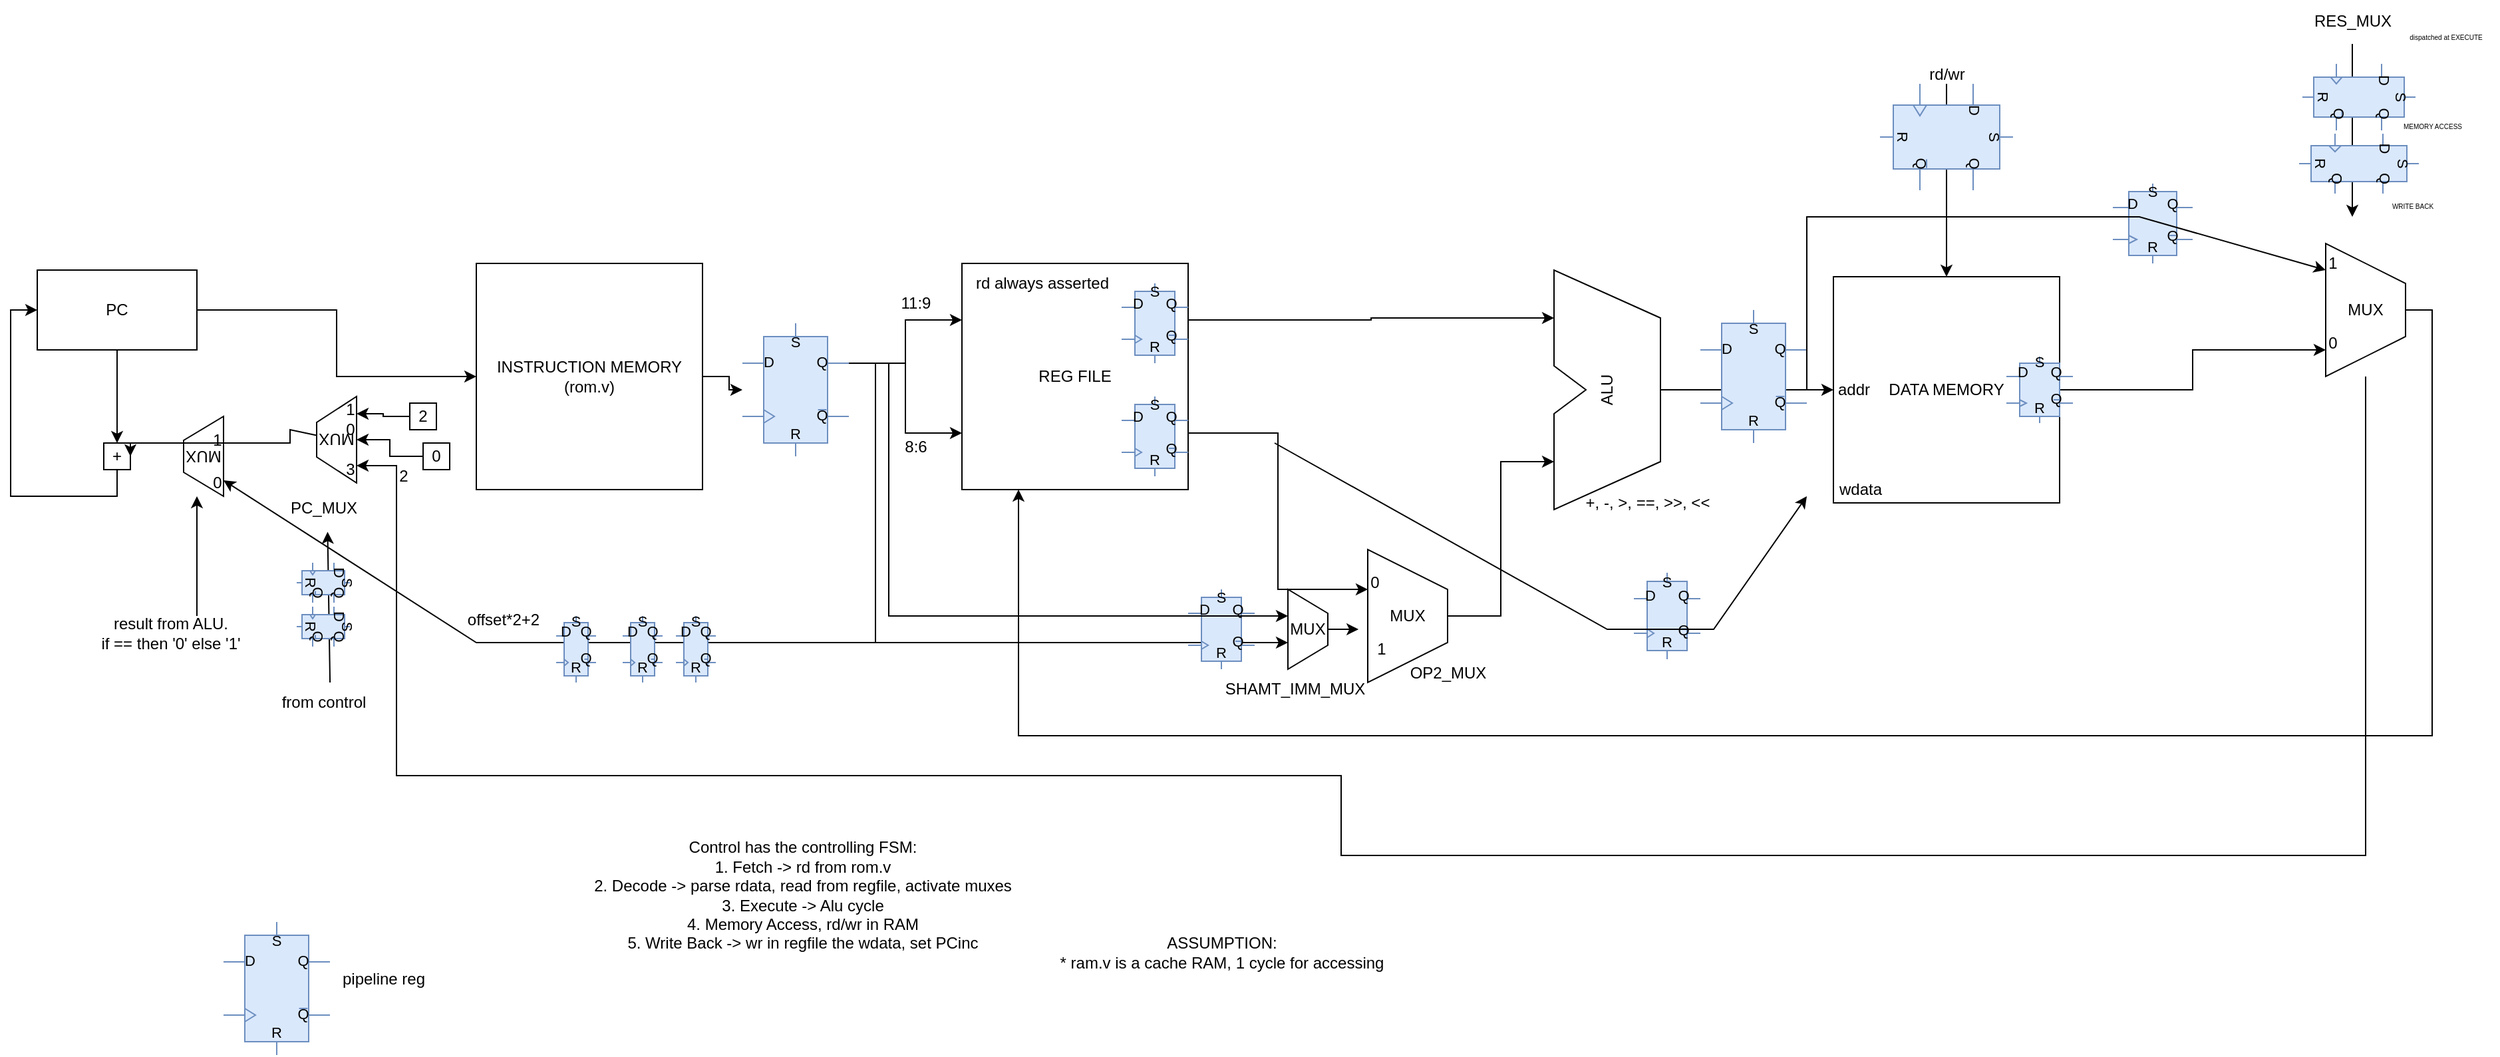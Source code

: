 <mxfile version="24.7.17" pages="3">
  <diagram name="Pagina-1" id="djBhFx8jJ0YVK1sliZRf">
    <mxGraphModel dx="1671" dy="301" grid="1" gridSize="10" guides="1" tooltips="1" connect="1" arrows="1" fold="1" page="1" pageScale="1" pageWidth="1169" pageHeight="827" math="0" shadow="0">
      <root>
        <mxCell id="0" />
        <mxCell id="1" parent="0" />
        <mxCell id="4ZmFrHPsVRY0wmb2Naa1-15" style="edgeStyle=orthogonalEdgeStyle;rounded=0;orthogonalLoop=1;jettySize=auto;html=1;exitX=1;exitY=0.5;exitDx=0;exitDy=0;" edge="1" parent="1" source="mKl1IKBuFgSc5wh1EqZh-2" target="mKl1IKBuFgSc5wh1EqZh-3">
          <mxGeometry relative="1" as="geometry" />
        </mxCell>
        <mxCell id="mKl1IKBuFgSc5wh1EqZh-2" value="INSTRUCTION MEMORY&lt;div&gt;(rom.v)&lt;/div&gt;" style="whiteSpace=wrap;html=1;aspect=fixed;" parent="1" vertex="1">
          <mxGeometry x="220" y="215" width="170" height="170" as="geometry" />
        </mxCell>
        <mxCell id="mKl1IKBuFgSc5wh1EqZh-15" style="edgeStyle=orthogonalEdgeStyle;rounded=0;orthogonalLoop=1;jettySize=auto;html=1;exitX=1;exitY=0.3;exitDx=0;exitDy=0;exitPerimeter=0;entryX=0;entryY=0.25;entryDx=0;entryDy=0;" parent="1" source="mKl1IKBuFgSc5wh1EqZh-3" target="mKl1IKBuFgSc5wh1EqZh-6" edge="1">
          <mxGeometry relative="1" as="geometry" />
        </mxCell>
        <mxCell id="mKl1IKBuFgSc5wh1EqZh-16" style="edgeStyle=orthogonalEdgeStyle;rounded=0;orthogonalLoop=1;jettySize=auto;html=1;exitX=1;exitY=0.3;exitDx=0;exitDy=0;exitPerimeter=0;entryX=0;entryY=0.75;entryDx=0;entryDy=0;" parent="1" source="mKl1IKBuFgSc5wh1EqZh-3" target="mKl1IKBuFgSc5wh1EqZh-6" edge="1">
          <mxGeometry relative="1" as="geometry" />
        </mxCell>
        <mxCell id="mKl1IKBuFgSc5wh1EqZh-3" value="" style="verticalLabelPosition=bottom;shadow=0;dashed=0;align=center;html=1;verticalAlign=top;shape=mxgraph.electrical.logic_gates.d_type_rs_flip-flop;fillStyle=auto;fillColor=#dae8fc;strokeColor=#6c8ebf;" parent="1" vertex="1">
          <mxGeometry x="420" y="260" width="80" height="100" as="geometry" />
        </mxCell>
        <mxCell id="mKl1IKBuFgSc5wh1EqZh-4" value="" style="verticalLabelPosition=bottom;shadow=0;dashed=0;align=center;html=1;verticalAlign=top;shape=mxgraph.electrical.logic_gates.d_type_rs_flip-flop;fillStyle=auto;fillColor=#dae8fc;strokeColor=#6c8ebf;" parent="1" vertex="1">
          <mxGeometry x="30" y="710" width="80" height="100" as="geometry" />
        </mxCell>
        <mxCell id="mKl1IKBuFgSc5wh1EqZh-5" value="pipeline reg" style="text;html=1;align=center;verticalAlign=middle;resizable=0;points=[];autosize=1;strokeColor=none;fillColor=none;" parent="1" vertex="1">
          <mxGeometry x="105" y="738" width="90" height="30" as="geometry" />
        </mxCell>
        <mxCell id="mKl1IKBuFgSc5wh1EqZh-6" value="REG FILE" style="whiteSpace=wrap;html=1;aspect=fixed;" parent="1" vertex="1">
          <mxGeometry x="585" y="215" width="170" height="170" as="geometry" />
        </mxCell>
        <mxCell id="mKl1IKBuFgSc5wh1EqZh-22" style="edgeStyle=orthogonalEdgeStyle;rounded=0;orthogonalLoop=1;jettySize=auto;html=1;exitX=0.5;exitY=1;exitDx=0;exitDy=0;exitPerimeter=0;entryX=0;entryY=0.5;entryDx=0;entryDy=0;" parent="1" source="mKl1IKBuFgSc5wh1EqZh-7" target="mKl1IKBuFgSc5wh1EqZh-21" edge="1">
          <mxGeometry relative="1" as="geometry" />
        </mxCell>
        <mxCell id="mKl1IKBuFgSc5wh1EqZh-7" value="ALU" style="shape=stencil(rZTvDoIgFMWfhq8OIZt9bFbvQUrJInBg/96+q5RTzFbU5tzuOd6fXDmCaGZLVnFEcInoChESYwx3qC9ezWzF89qJZ2YE20ruHFsbfeAXUdQPhlAlN6JuXLpGeAnPNBfNcq0UQIRWduD0fIAxoaAXXx0MR8S95vaoXYXI5gtE+jsiGSDiEAT2lhHNQiix9z2ieQhl4UGS1xCagTK1bTTbsvywN/qkinHXpLfThr8wOltI6SL1ZqiKNWEbGU/7qM+8N+3nu/8ESKF6AI/Q/RPfMNI/MLqm8FHmPxOSIYEGIGYBi8iltu8SAfpEKOCMm4pT2zbKY6u6c7EV7g==);whiteSpace=wrap;html=1;rotation=-90;" parent="1" vertex="1">
          <mxGeometry x="980" y="270" width="180" height="80" as="geometry" />
        </mxCell>
        <mxCell id="mKl1IKBuFgSc5wh1EqZh-8" value="MUX" style="shape=stencil(rZXhbsIgEMefhq+Gcpu6j6Zz74EVVyKDBjqdb++1tHWz0swCaZrc/Xs/esflIJC7kleCMFoSeCeMZZTiG+3znc1dJYraO0/cSr5TwiuutuYoznJfdwypS2Fl3aiwJXSD3zQP5IXRGiHSaPdH+aUjjEuNsfTHw7rtL521yLxN2MdsBItHQDziJR7xGo9YxiNW8Yh1POLteUSWoJwLwJWgRfvNb5BZf7PElaDbH2U1o8DjrNapsgp0DOToCY0ZyHe8OH5a863346igdjBWPBAGWSrlR+BEXhVvhuNI6OUvcxLB1p6qWA9QUgcBwwh/BjEEdZBVAgb8i1Eo46ZKif5ANfEyC51DGzY6yNbrL8DWcQU=);whiteSpace=wrap;html=1;" parent="1" vertex="1">
          <mxGeometry x="890" y="430" width="60" height="100" as="geometry" />
        </mxCell>
        <mxCell id="mKl1IKBuFgSc5wh1EqZh-9" style="edgeStyle=orthogonalEdgeStyle;rounded=0;orthogonalLoop=1;jettySize=auto;html=1;entryX=0.2;entryY=0;entryDx=0;entryDy=0;entryPerimeter=0;" parent="1" source="mKl1IKBuFgSc5wh1EqZh-8" target="mKl1IKBuFgSc5wh1EqZh-7" edge="1">
          <mxGeometry relative="1" as="geometry" />
        </mxCell>
        <mxCell id="mKl1IKBuFgSc5wh1EqZh-11" style="edgeStyle=orthogonalEdgeStyle;rounded=0;orthogonalLoop=1;jettySize=auto;html=1;exitX=1;exitY=0.25;exitDx=0;exitDy=0;entryX=0.8;entryY=0;entryDx=0;entryDy=0;entryPerimeter=0;" parent="1" source="mKl1IKBuFgSc5wh1EqZh-6" target="mKl1IKBuFgSc5wh1EqZh-7" edge="1">
          <mxGeometry relative="1" as="geometry" />
        </mxCell>
        <mxCell id="mKl1IKBuFgSc5wh1EqZh-12" style="edgeStyle=orthogonalEdgeStyle;rounded=0;orthogonalLoop=1;jettySize=auto;html=1;exitX=1;exitY=0.75;exitDx=0;exitDy=0;entryX=0;entryY=0.3;entryDx=0;entryDy=0;entryPerimeter=0;" parent="1" source="mKl1IKBuFgSc5wh1EqZh-6" target="mKl1IKBuFgSc5wh1EqZh-8" edge="1">
          <mxGeometry relative="1" as="geometry" />
        </mxCell>
        <mxCell id="mKl1IKBuFgSc5wh1EqZh-14" style="edgeStyle=orthogonalEdgeStyle;rounded=0;orthogonalLoop=1;jettySize=auto;html=1;exitX=1;exitY=0.3;exitDx=0;exitDy=0;exitPerimeter=0;" parent="1" source="mKl1IKBuFgSc5wh1EqZh-3" edge="1">
          <mxGeometry relative="1" as="geometry">
            <Array as="points">
              <mxPoint x="520" y="500" />
            </Array>
            <mxPoint x="830" y="500" as="targetPoint" />
          </mxGeometry>
        </mxCell>
        <mxCell id="mKl1IKBuFgSc5wh1EqZh-21" value="DATA MEMORY" style="whiteSpace=wrap;html=1;aspect=fixed;" parent="1" vertex="1">
          <mxGeometry x="1240" y="225" width="170" height="170" as="geometry" />
        </mxCell>
        <mxCell id="mKl1IKBuFgSc5wh1EqZh-24" value="" style="verticalLabelPosition=bottom;shadow=0;dashed=0;align=center;html=1;verticalAlign=top;shape=mxgraph.electrical.logic_gates.d_type_rs_flip-flop;fillStyle=auto;fillColor=#dae8fc;strokeColor=#6c8ebf;" parent="1" vertex="1">
          <mxGeometry x="1140" y="250" width="80" height="100" as="geometry" />
        </mxCell>
        <mxCell id="mKl1IKBuFgSc5wh1EqZh-25" value="" style="verticalLabelPosition=bottom;shadow=0;dashed=0;align=center;html=1;verticalAlign=top;shape=mxgraph.electrical.logic_gates.d_type_rs_flip-flop;fillStyle=auto;fillColor=#dae8fc;strokeColor=#6c8ebf;" parent="1" vertex="1">
          <mxGeometry x="1450" y="155" width="60" height="60" as="geometry" />
        </mxCell>
        <mxCell id="mKl1IKBuFgSc5wh1EqZh-29" style="edgeStyle=orthogonalEdgeStyle;rounded=0;orthogonalLoop=1;jettySize=auto;html=1;exitX=1;exitY=0.5;exitDx=0;exitDy=0;exitPerimeter=0;entryX=0.25;entryY=1;entryDx=0;entryDy=0;" parent="1" source="mKl1IKBuFgSc5wh1EqZh-26" target="mKl1IKBuFgSc5wh1EqZh-6" edge="1">
          <mxGeometry relative="1" as="geometry">
            <Array as="points">
              <mxPoint x="1690" y="250" />
              <mxPoint x="1690" y="570" />
              <mxPoint x="628" y="570" />
            </Array>
          </mxGeometry>
        </mxCell>
        <mxCell id="mKl1IKBuFgSc5wh1EqZh-26" value="MUX" style="shape=stencil(rZXhbsIgEMefhq+Gcpu6j6Zz74EVVyKDBjqdb++1tHWz0swCaZrc/Xs/esflIJC7kleCMFoSeCeMZZTiG+3znc1dJYraO0/cSr5TwiuutuYoznJfdwypS2Fl3aiwJXSD3zQP5IXRGiHSaPdH+aUjjEuNsfTHw7rtL521yLxN2MdsBItHQDziJR7xGo9YxiNW8Yh1POLteUSWoJwLwJWgRfvNb5BZf7PElaDbH2U1o8DjrNapsgp0DOToCY0ZyHe8OH5a863346igdjBWPBAGWSrlR+BEXhVvhuNI6OUvcxLB1p6qWA9QUgcBwwh/BjEEdZBVAgb8i1Eo46ZKif5ANfEyC51DGzY6yNbrL8DWcQU=);whiteSpace=wrap;html=1;" parent="1" vertex="1">
          <mxGeometry x="1610" y="200" width="60" height="100" as="geometry" />
        </mxCell>
        <mxCell id="mKl1IKBuFgSc5wh1EqZh-27" style="edgeStyle=orthogonalEdgeStyle;rounded=0;orthogonalLoop=1;jettySize=auto;html=1;exitX=1;exitY=0.5;exitDx=0;exitDy=0;entryX=0;entryY=0.8;entryDx=0;entryDy=0;entryPerimeter=0;" parent="1" source="mKl1IKBuFgSc5wh1EqZh-21" target="mKl1IKBuFgSc5wh1EqZh-26" edge="1">
          <mxGeometry relative="1" as="geometry" />
        </mxCell>
        <mxCell id="mKl1IKBuFgSc5wh1EqZh-28" value="" style="endArrow=classic;html=1;rounded=0;entryX=0;entryY=0.2;entryDx=0;entryDy=0;entryPerimeter=0;" parent="1" target="mKl1IKBuFgSc5wh1EqZh-26" edge="1">
          <mxGeometry width="50" height="50" relative="1" as="geometry">
            <mxPoint x="1220" y="310" as="sourcePoint" />
            <mxPoint x="1380" y="200" as="targetPoint" />
            <Array as="points">
              <mxPoint x="1220" y="180" />
              <mxPoint x="1470" y="180" />
            </Array>
          </mxGeometry>
        </mxCell>
        <mxCell id="Pju4oIdgMfnVY8y6IHaK-3" value="" style="edgeStyle=orthogonalEdgeStyle;rounded=0;orthogonalLoop=1;jettySize=auto;html=1;" edge="1" parent="1" source="Pju4oIdgMfnVY8y6IHaK-1" target="mKl1IKBuFgSc5wh1EqZh-2">
          <mxGeometry relative="1" as="geometry" />
        </mxCell>
        <mxCell id="4ZmFrHPsVRY0wmb2Naa1-5" value="" style="edgeStyle=orthogonalEdgeStyle;rounded=0;orthogonalLoop=1;jettySize=auto;html=1;" edge="1" parent="1" source="Pju4oIdgMfnVY8y6IHaK-1" target="4ZmFrHPsVRY0wmb2Naa1-4">
          <mxGeometry relative="1" as="geometry" />
        </mxCell>
        <mxCell id="Pju4oIdgMfnVY8y6IHaK-1" value="PC" style="whiteSpace=wrap;html=1;" vertex="1" parent="1">
          <mxGeometry x="-110" y="220" width="120" height="60" as="geometry" />
        </mxCell>
        <mxCell id="Pju4oIdgMfnVY8y6IHaK-4" value="Control has the controlling FSM:&lt;div&gt;1. Fetch -&amp;gt; rd from rom.v&lt;/div&gt;&lt;div&gt;2. Decode -&amp;gt; parse rdata, read from regfile, activate muxes&lt;/div&gt;&lt;div&gt;3. Execute -&amp;gt; Alu cycle&lt;/div&gt;&lt;div&gt;4. Memory Access, rd/wr in RAM&lt;/div&gt;&lt;div&gt;5. Write Back -&amp;gt; wr in regfile the wdata, set PCinc&lt;/div&gt;" style="text;html=1;align=center;verticalAlign=middle;resizable=0;points=[];autosize=1;strokeColor=none;fillColor=none;" vertex="1" parent="1">
          <mxGeometry x="295" y="640" width="340" height="100" as="geometry" />
        </mxCell>
        <mxCell id="4ZmFrHPsVRY0wmb2Naa1-1" value="ASSUMPTION:&lt;div&gt;* ram.v is a cache RAM, 1 cycle for accessing&lt;/div&gt;" style="text;html=1;align=center;verticalAlign=middle;resizable=0;points=[];autosize=1;strokeColor=none;fillColor=none;" vertex="1" parent="1">
          <mxGeometry x="645" y="713" width="270" height="40" as="geometry" />
        </mxCell>
        <mxCell id="4ZmFrHPsVRY0wmb2Naa1-2" value="OP2_MUX" style="text;html=1;align=center;verticalAlign=middle;resizable=0;points=[];autosize=1;strokeColor=none;fillColor=none;" vertex="1" parent="1">
          <mxGeometry x="910" y="508" width="80" height="30" as="geometry" />
        </mxCell>
        <mxCell id="4ZmFrHPsVRY0wmb2Naa1-3" value="+, -, &amp;gt;, ==, &amp;gt;&amp;gt;, &amp;lt;&amp;lt;" style="text;html=1;align=center;verticalAlign=middle;resizable=0;points=[];autosize=1;strokeColor=none;fillColor=none;" vertex="1" parent="1">
          <mxGeometry x="1040" y="380" width="120" height="30" as="geometry" />
        </mxCell>
        <mxCell id="wIQdWQfcXO-qGlSMQ4PL-9" style="edgeStyle=orthogonalEdgeStyle;rounded=0;orthogonalLoop=1;jettySize=auto;html=1;exitX=0.5;exitY=1;exitDx=0;exitDy=0;entryX=0;entryY=0.5;entryDx=0;entryDy=0;" edge="1" parent="1" source="4ZmFrHPsVRY0wmb2Naa1-4" target="Pju4oIdgMfnVY8y6IHaK-1">
          <mxGeometry relative="1" as="geometry" />
        </mxCell>
        <mxCell id="4ZmFrHPsVRY0wmb2Naa1-4" value="+" style="whiteSpace=wrap;html=1;" vertex="1" parent="1">
          <mxGeometry x="-60" y="350" width="20" height="20" as="geometry" />
        </mxCell>
        <mxCell id="4ZmFrHPsVRY0wmb2Naa1-6" value="2" style="whiteSpace=wrap;html=1;" vertex="1" parent="1">
          <mxGeometry x="170" y="320" width="20" height="20" as="geometry" />
        </mxCell>
        <mxCell id="4ZmFrHPsVRY0wmb2Naa1-14" style="edgeStyle=orthogonalEdgeStyle;rounded=0;orthogonalLoop=1;jettySize=auto;html=1;entryX=1;entryY=0.5;entryDx=0;entryDy=0;" edge="1" parent="1" source="4ZmFrHPsVRY0wmb2Naa1-8" target="4ZmFrHPsVRY0wmb2Naa1-4">
          <mxGeometry relative="1" as="geometry">
            <Array as="points">
              <mxPoint x="80" y="340" />
              <mxPoint x="80" y="350" />
              <mxPoint x="-40" y="350" />
            </Array>
          </mxGeometry>
        </mxCell>
        <mxCell id="4ZmFrHPsVRY0wmb2Naa1-8" value="MUX" style="shape=stencil(rZXhbsIgEMefhq+Gcpu6j6Zz74EVVyKDBjqdb++1tHWz0swCaZrc/Xs/esflIJC7kleCMFoSeCeMZZTiG+3znc1dJYraO0/cSr5TwiuutuYoznJfdwypS2Fl3aiwJXSD3zQP5IXRGiHSaPdH+aUjjEuNsfTHw7rtL521yLxN2MdsBItHQDziJR7xGo9YxiNW8Yh1POLteUSWoJwLwJWgRfvNb5BZf7PElaDbH2U1o8DjrNapsgp0DOToCY0ZyHe8OH5a863346igdjBWPBAGWSrlR+BEXhVvhuNI6OUvcxLB1p6qWA9QUgcBwwh/BjEEdZBVAgb8i1Eo46ZKif5ANfEyC51DGzY6yNbrL8DWcQU=);whiteSpace=wrap;html=1;rotation=-180;" vertex="1" parent="1">
          <mxGeometry x="100" y="315" width="30" height="65" as="geometry" />
        </mxCell>
        <mxCell id="4ZmFrHPsVRY0wmb2Naa1-10" style="edgeStyle=orthogonalEdgeStyle;rounded=0;orthogonalLoop=1;jettySize=auto;html=1;entryX=0;entryY=0.8;entryDx=0;entryDy=0;entryPerimeter=0;" edge="1" parent="1" source="4ZmFrHPsVRY0wmb2Naa1-6" target="4ZmFrHPsVRY0wmb2Naa1-8">
          <mxGeometry relative="1" as="geometry" />
        </mxCell>
        <mxCell id="4ZmFrHPsVRY0wmb2Naa1-11" value="PC_MUX" style="text;html=1;align=center;verticalAlign=middle;resizable=0;points=[];autosize=1;strokeColor=none;fillColor=none;" vertex="1" parent="1">
          <mxGeometry x="70" y="384" width="70" height="30" as="geometry" />
        </mxCell>
        <mxCell id="4ZmFrHPsVRY0wmb2Naa1-12" style="edgeStyle=orthogonalEdgeStyle;rounded=0;orthogonalLoop=1;jettySize=auto;html=1;entryX=0;entryY=0.2;entryDx=0;entryDy=0;entryPerimeter=0;" edge="1" parent="1" source="mKl1IKBuFgSc5wh1EqZh-26" target="4ZmFrHPsVRY0wmb2Naa1-8">
          <mxGeometry relative="1" as="geometry">
            <Array as="points">
              <mxPoint x="1640" y="660" />
              <mxPoint x="870" y="660" />
              <mxPoint x="870" y="600" />
              <mxPoint x="160" y="600" />
              <mxPoint x="160" y="367" />
            </Array>
          </mxGeometry>
        </mxCell>
        <mxCell id="4ZmFrHPsVRY0wmb2Naa1-16" value="RES_MUX" style="text;html=1;align=center;verticalAlign=middle;resizable=0;points=[];autosize=1;strokeColor=none;fillColor=none;" vertex="1" parent="1">
          <mxGeometry x="1590" y="17.5" width="80" height="30" as="geometry" />
        </mxCell>
        <mxCell id="4ZmFrHPsVRY0wmb2Naa1-17" value="0" style="whiteSpace=wrap;html=1;" vertex="1" parent="1">
          <mxGeometry x="180" y="350" width="20" height="20" as="geometry" />
        </mxCell>
        <mxCell id="4ZmFrHPsVRY0wmb2Naa1-18" style="edgeStyle=orthogonalEdgeStyle;rounded=0;orthogonalLoop=1;jettySize=auto;html=1;entryX=0;entryY=0.5;entryDx=0;entryDy=0;entryPerimeter=0;" edge="1" parent="1" source="4ZmFrHPsVRY0wmb2Naa1-17" target="4ZmFrHPsVRY0wmb2Naa1-8">
          <mxGeometry relative="1" as="geometry" />
        </mxCell>
        <mxCell id="ZQkA5c-FWtBKnHr2r9p1-2" value="11:9" style="text;html=1;align=center;verticalAlign=middle;resizable=0;points=[];autosize=1;strokeColor=none;fillColor=none;" vertex="1" parent="1">
          <mxGeometry x="525" y="230" width="50" height="30" as="geometry" />
        </mxCell>
        <mxCell id="ZQkA5c-FWtBKnHr2r9p1-3" value="8:6" style="text;html=1;align=center;verticalAlign=middle;resizable=0;points=[];autosize=1;strokeColor=none;fillColor=none;" vertex="1" parent="1">
          <mxGeometry x="530" y="338" width="40" height="30" as="geometry" />
        </mxCell>
        <mxCell id="ZQkA5c-FWtBKnHr2r9p1-4" value="rd always asserted" style="text;html=1;align=center;verticalAlign=middle;resizable=0;points=[];autosize=1;strokeColor=none;fillColor=none;" vertex="1" parent="1">
          <mxGeometry x="585" y="215" width="120" height="30" as="geometry" />
        </mxCell>
        <mxCell id="ZQkA5c-FWtBKnHr2r9p1-5" value="" style="verticalLabelPosition=bottom;shadow=0;dashed=0;align=center;html=1;verticalAlign=top;shape=mxgraph.electrical.logic_gates.d_type_rs_flip-flop;fillStyle=auto;fillColor=#dae8fc;strokeColor=#6c8ebf;" vertex="1" parent="1">
          <mxGeometry x="755" y="460" width="50" height="60" as="geometry" />
        </mxCell>
        <mxCell id="ZQkA5c-FWtBKnHr2r9p1-9" value="" style="verticalLabelPosition=bottom;shadow=0;dashed=0;align=center;html=1;verticalAlign=top;shape=mxgraph.electrical.logic_gates.d_type_rs_flip-flop;fillStyle=auto;fillColor=#dae8fc;strokeColor=#6c8ebf;" vertex="1" parent="1">
          <mxGeometry x="705" y="315" width="50" height="60" as="geometry" />
        </mxCell>
        <mxCell id="ZQkA5c-FWtBKnHr2r9p1-10" value="" style="verticalLabelPosition=bottom;shadow=0;dashed=0;align=center;html=1;verticalAlign=top;shape=mxgraph.electrical.logic_gates.d_type_rs_flip-flop;fillStyle=auto;fillColor=#dae8fc;strokeColor=#6c8ebf;" vertex="1" parent="1">
          <mxGeometry x="705" y="230" width="50" height="60" as="geometry" />
        </mxCell>
        <mxCell id="ZQkA5c-FWtBKnHr2r9p1-11" value="MUX" style="shape=stencil(rZXhbsIgEMefhq+Gcpu6j6Zz74EVVyKDBjqdb++1tHWz0swCaZrc/Xs/esflIJC7kleCMFoSeCeMZZTiG+3znc1dJYraO0/cSr5TwiuutuYoznJfdwypS2Fl3aiwJXSD3zQP5IXRGiHSaPdH+aUjjEuNsfTHw7rtL521yLxN2MdsBItHQDziJR7xGo9YxiNW8Yh1POLteUSWoJwLwJWgRfvNb5BZf7PElaDbH2U1o8DjrNapsgp0DOToCY0ZyHe8OH5a863346igdjBWPBAGWSrlR+BEXhVvhuNI6OUvcxLB1p6qWA9QUgcBwwh/BjEEdZBVAgb8i1Eo46ZKif5ANfEyC51DGzY6yNbrL8DWcQU=);whiteSpace=wrap;html=1;" vertex="1" parent="1">
          <mxGeometry x="830" y="460" width="30" height="60" as="geometry" />
        </mxCell>
        <mxCell id="ZQkA5c-FWtBKnHr2r9p1-12" value="SHAMT_IMM_MUX" style="text;html=1;align=center;verticalAlign=middle;resizable=0;points=[];autosize=1;strokeColor=none;fillColor=none;" vertex="1" parent="1">
          <mxGeometry x="770" y="520" width="130" height="30" as="geometry" />
        </mxCell>
        <mxCell id="ZQkA5c-FWtBKnHr2r9p1-13" value="" style="endArrow=classic;html=1;rounded=0;" edge="1" parent="1">
          <mxGeometry width="50" height="50" relative="1" as="geometry">
            <mxPoint x="530" y="290" as="sourcePoint" />
            <mxPoint x="830" y="480" as="targetPoint" />
            <Array as="points">
              <mxPoint x="530" y="480" />
            </Array>
          </mxGeometry>
        </mxCell>
        <mxCell id="ZQkA5c-FWtBKnHr2r9p1-14" value="" style="endArrow=classic;html=1;rounded=0;entryX=0.5;entryY=0;entryDx=0;entryDy=0;" edge="1" parent="1" target="mKl1IKBuFgSc5wh1EqZh-21">
          <mxGeometry width="50" height="50" relative="1" as="geometry">
            <mxPoint x="1325" y="80" as="sourcePoint" />
            <mxPoint x="1360" y="60" as="targetPoint" />
          </mxGeometry>
        </mxCell>
        <mxCell id="ZQkA5c-FWtBKnHr2r9p1-15" value="" style="verticalLabelPosition=bottom;shadow=0;dashed=0;align=center;html=1;verticalAlign=top;shape=mxgraph.electrical.logic_gates.d_type_rs_flip-flop;fillStyle=auto;fillColor=#dae8fc;strokeColor=#6c8ebf;rotation=90;" vertex="1" parent="1">
          <mxGeometry x="1285" y="70" width="80" height="100" as="geometry" />
        </mxCell>
        <mxCell id="ZQkA5c-FWtBKnHr2r9p1-16" value="rd/wr" style="text;html=1;align=center;verticalAlign=middle;resizable=0;points=[];autosize=1;strokeColor=none;fillColor=none;" vertex="1" parent="1">
          <mxGeometry x="1300" y="58" width="50" height="30" as="geometry" />
        </mxCell>
        <mxCell id="ZQkA5c-FWtBKnHr2r9p1-17" value="" style="verticalLabelPosition=bottom;shadow=0;dashed=0;align=center;html=1;verticalAlign=top;shape=mxgraph.electrical.logic_gates.d_type_rs_flip-flop;fillStyle=auto;fillColor=#dae8fc;strokeColor=#6c8ebf;" vertex="1" parent="1">
          <mxGeometry x="1370" y="285" width="50" height="50" as="geometry" />
        </mxCell>
        <mxCell id="ZQkA5c-FWtBKnHr2r9p1-18" value="" style="endArrow=classic;html=1;rounded=0;" edge="1" parent="1">
          <mxGeometry width="50" height="50" relative="1" as="geometry">
            <mxPoint x="1630" y="50" as="sourcePoint" />
            <mxPoint x="1630" y="180" as="targetPoint" />
          </mxGeometry>
        </mxCell>
        <mxCell id="ZQkA5c-FWtBKnHr2r9p1-19" value="" style="verticalLabelPosition=bottom;shadow=0;dashed=0;align=center;html=1;verticalAlign=top;shape=mxgraph.electrical.logic_gates.d_type_rs_flip-flop;fillStyle=auto;fillColor=#dae8fc;strokeColor=#6c8ebf;rotation=90;" vertex="1" parent="1">
          <mxGeometry x="1610" y="47.5" width="50" height="85" as="geometry" />
        </mxCell>
        <mxCell id="ZQkA5c-FWtBKnHr2r9p1-20" value="" style="verticalLabelPosition=bottom;shadow=0;dashed=0;align=center;html=1;verticalAlign=top;shape=mxgraph.electrical.logic_gates.d_type_rs_flip-flop;fillStyle=auto;fillColor=#dae8fc;strokeColor=#6c8ebf;rotation=90;" vertex="1" parent="1">
          <mxGeometry x="1612.5" y="95" width="45" height="90" as="geometry" />
        </mxCell>
        <mxCell id="ZQkA5c-FWtBKnHr2r9p1-22" value="&lt;font style=&quot;font-size: 5px;&quot;&gt;dispatched at EXECUTE&lt;/font&gt;" style="text;html=1;align=center;verticalAlign=middle;resizable=0;points=[];autosize=1;strokeColor=none;fillColor=none;" vertex="1" parent="1">
          <mxGeometry x="1660" y="28" width="80" height="30" as="geometry" />
        </mxCell>
        <mxCell id="ZQkA5c-FWtBKnHr2r9p1-23" value="&lt;span style=&quot;font-size: 5px;&quot;&gt;MEMORY ACCESS&lt;/span&gt;" style="text;html=1;align=center;verticalAlign=middle;resizable=0;points=[];autosize=1;strokeColor=none;fillColor=none;" vertex="1" parent="1">
          <mxGeometry x="1655" y="95" width="70" height="30" as="geometry" />
        </mxCell>
        <mxCell id="ZQkA5c-FWtBKnHr2r9p1-24" value="&lt;font style=&quot;font-size: 5px;&quot;&gt;WRITE BACK&lt;/font&gt;" style="text;html=1;align=center;verticalAlign=middle;resizable=0;points=[];autosize=1;strokeColor=none;fillColor=none;" vertex="1" parent="1">
          <mxGeometry x="1650" y="155" width="50" height="30" as="geometry" />
        </mxCell>
        <mxCell id="ZQkA5c-FWtBKnHr2r9p1-25" value="1" style="text;html=1;align=center;verticalAlign=middle;resizable=0;points=[];autosize=1;strokeColor=none;fillColor=none;" vertex="1" parent="1">
          <mxGeometry x="1600" y="200" width="30" height="30" as="geometry" />
        </mxCell>
        <mxCell id="ZQkA5c-FWtBKnHr2r9p1-26" value="0" style="text;html=1;align=center;verticalAlign=middle;resizable=0;points=[];autosize=1;strokeColor=none;fillColor=none;" vertex="1" parent="1">
          <mxGeometry x="1600" y="260" width="30" height="30" as="geometry" />
        </mxCell>
        <mxCell id="ZQkA5c-FWtBKnHr2r9p1-28" value="" style="verticalLabelPosition=bottom;shadow=0;dashed=0;align=center;html=1;verticalAlign=top;shape=mxgraph.electrical.logic_gates.d_type_rs_flip-flop;fillStyle=auto;fillColor=#dae8fc;strokeColor=#6c8ebf;" vertex="1" parent="1">
          <mxGeometry x="1090" y="447.5" width="50" height="65" as="geometry" />
        </mxCell>
        <mxCell id="ZQkA5c-FWtBKnHr2r9p1-29" value="wdata" style="text;html=1;align=center;verticalAlign=middle;resizable=0;points=[];autosize=1;strokeColor=none;fillColor=none;" vertex="1" parent="1">
          <mxGeometry x="1230" y="370" width="60" height="30" as="geometry" />
        </mxCell>
        <mxCell id="ZQkA5c-FWtBKnHr2r9p1-30" value="addr" style="text;html=1;align=center;verticalAlign=middle;resizable=0;points=[];autosize=1;strokeColor=none;fillColor=none;" vertex="1" parent="1">
          <mxGeometry x="1230" y="295" width="50" height="30" as="geometry" />
        </mxCell>
        <mxCell id="ZQkA5c-FWtBKnHr2r9p1-31" value="" style="endArrow=classic;html=1;rounded=0;" edge="1" parent="1">
          <mxGeometry width="50" height="50" relative="1" as="geometry">
            <mxPoint x="820" y="350" as="sourcePoint" />
            <mxPoint x="1220" y="390" as="targetPoint" />
            <Array as="points">
              <mxPoint x="1070" y="490" />
              <mxPoint x="1150" y="490" />
            </Array>
          </mxGeometry>
        </mxCell>
        <mxCell id="wIQdWQfcXO-qGlSMQ4PL-1" value="0" style="text;html=1;align=center;verticalAlign=middle;resizable=0;points=[];autosize=1;strokeColor=none;fillColor=none;" vertex="1" parent="1">
          <mxGeometry x="880" y="440" width="30" height="30" as="geometry" />
        </mxCell>
        <mxCell id="wIQdWQfcXO-qGlSMQ4PL-2" value="1" style="text;html=1;align=center;verticalAlign=middle;resizable=0;points=[];autosize=1;strokeColor=none;fillColor=none;" vertex="1" parent="1">
          <mxGeometry x="885" y="490" width="30" height="30" as="geometry" />
        </mxCell>
        <mxCell id="wIQdWQfcXO-qGlSMQ4PL-3" value="" style="endArrow=classic;html=1;rounded=0;exitX=1;exitY=0.5;exitDx=0;exitDy=0;exitPerimeter=0;entryX=-0.064;entryY=0;entryDx=0;entryDy=0;entryPerimeter=0;" edge="1" parent="1" source="ZQkA5c-FWtBKnHr2r9p1-11" target="wIQdWQfcXO-qGlSMQ4PL-2">
          <mxGeometry width="50" height="50" relative="1" as="geometry">
            <mxPoint x="860" y="530" as="sourcePoint" />
            <mxPoint x="910" y="480" as="targetPoint" />
          </mxGeometry>
        </mxCell>
        <mxCell id="wIQdWQfcXO-qGlSMQ4PL-10" value="" style="endArrow=classic;html=1;rounded=0;entryX=0.546;entryY=1.091;entryDx=0;entryDy=0;entryPerimeter=0;exitX=0.556;exitY=0;exitDx=0;exitDy=0;exitPerimeter=0;" edge="1" parent="1" source="wIQdWQfcXO-qGlSMQ4PL-13" target="4ZmFrHPsVRY0wmb2Naa1-11">
          <mxGeometry width="50" height="50" relative="1" as="geometry">
            <mxPoint x="105" y="530" as="sourcePoint" />
            <mxPoint x="140" y="440" as="targetPoint" />
            <Array as="points">
              <mxPoint x="110" y="530" />
            </Array>
          </mxGeometry>
        </mxCell>
        <mxCell id="wIQdWQfcXO-qGlSMQ4PL-11" value="" style="verticalLabelPosition=bottom;shadow=0;dashed=0;align=center;html=1;verticalAlign=top;shape=mxgraph.electrical.logic_gates.d_type_rs_flip-flop;fillStyle=auto;fillColor=#dae8fc;strokeColor=#6c8ebf;rotation=90;" vertex="1" parent="1">
          <mxGeometry x="90" y="435" width="30" height="40" as="geometry" />
        </mxCell>
        <mxCell id="wIQdWQfcXO-qGlSMQ4PL-12" value="" style="verticalLabelPosition=bottom;shadow=0;dashed=0;align=center;html=1;verticalAlign=top;shape=mxgraph.electrical.logic_gates.d_type_rs_flip-flop;fillStyle=auto;fillColor=#dae8fc;strokeColor=#6c8ebf;rotation=90;" vertex="1" parent="1">
          <mxGeometry x="90" y="468" width="30" height="40" as="geometry" />
        </mxCell>
        <mxCell id="wIQdWQfcXO-qGlSMQ4PL-13" value="from control" style="text;html=1;align=center;verticalAlign=middle;resizable=0;points=[];autosize=1;strokeColor=none;fillColor=none;" vertex="1" parent="1">
          <mxGeometry x="60" y="530" width="90" height="30" as="geometry" />
        </mxCell>
        <mxCell id="wIQdWQfcXO-qGlSMQ4PL-15" value="0" style="text;html=1;align=center;verticalAlign=middle;resizable=0;points=[];autosize=1;strokeColor=none;fillColor=none;" vertex="1" parent="1">
          <mxGeometry x="110" y="325" width="30" height="30" as="geometry" />
        </mxCell>
        <mxCell id="wIQdWQfcXO-qGlSMQ4PL-16" value="1" style="text;html=1;align=center;verticalAlign=middle;resizable=0;points=[];autosize=1;strokeColor=none;fillColor=none;" vertex="1" parent="1">
          <mxGeometry x="110" y="310" width="30" height="30" as="geometry" />
        </mxCell>
        <mxCell id="wIQdWQfcXO-qGlSMQ4PL-17" value="2" style="text;html=1;align=center;verticalAlign=middle;resizable=0;points=[];autosize=1;strokeColor=none;fillColor=none;" vertex="1" parent="1">
          <mxGeometry x="150" y="360" width="30" height="30" as="geometry" />
        </mxCell>
        <mxCell id="wIQdWQfcXO-qGlSMQ4PL-18" value="3" style="text;html=1;align=center;verticalAlign=middle;resizable=0;points=[];autosize=1;strokeColor=none;fillColor=none;" vertex="1" parent="1">
          <mxGeometry x="110" y="355" width="30" height="30" as="geometry" />
        </mxCell>
        <mxCell id="wIQdWQfcXO-qGlSMQ4PL-19" value="MUX" style="shape=stencil(rZXhbsIgEMefhq+Gcpu6j6Zz74EVVyKDBjqdb++1tHWz0swCaZrc/Xs/esflIJC7kleCMFoSeCeMZZTiG+3znc1dJYraO0/cSr5TwiuutuYoznJfdwypS2Fl3aiwJXSD3zQP5IXRGiHSaPdH+aUjjEuNsfTHw7rtL521yLxN2MdsBItHQDziJR7xGo9YxiNW8Yh1POLteUSWoJwLwJWgRfvNb5BZf7PElaDbH2U1o8DjrNapsgp0DOToCY0ZyHe8OH5a863346igdjBWPBAGWSrlR+BEXhVvhuNI6OUvcxLB1p6qWA9QUgcBwwh/BjEEdZBVAgb8i1Eo46ZKif5ANfEyC51DGzY6yNbrL8DWcQU=);whiteSpace=wrap;html=1;rotation=-180;" vertex="1" parent="1">
          <mxGeometry y="330" width="30" height="60" as="geometry" />
        </mxCell>
        <mxCell id="wIQdWQfcXO-qGlSMQ4PL-20" value="" style="endArrow=classic;html=1;rounded=0;entryX=0;entryY=0.2;entryDx=0;entryDy=0;entryPerimeter=0;" edge="1" parent="1" target="wIQdWQfcXO-qGlSMQ4PL-19">
          <mxGeometry width="50" height="50" relative="1" as="geometry">
            <mxPoint x="520" y="500" as="sourcePoint" />
            <mxPoint x="420" y="460" as="targetPoint" />
            <Array as="points">
              <mxPoint x="220" y="500" />
            </Array>
          </mxGeometry>
        </mxCell>
        <mxCell id="wIQdWQfcXO-qGlSMQ4PL-21" value="" style="verticalLabelPosition=bottom;shadow=0;dashed=0;align=center;html=1;verticalAlign=top;shape=mxgraph.electrical.logic_gates.d_type_rs_flip-flop;fillStyle=auto;fillColor=#dae8fc;strokeColor=#6c8ebf;" vertex="1" parent="1">
          <mxGeometry x="370" y="480" width="30" height="50" as="geometry" />
        </mxCell>
        <mxCell id="wIQdWQfcXO-qGlSMQ4PL-24" value="" style="verticalLabelPosition=bottom;shadow=0;dashed=0;align=center;html=1;verticalAlign=top;shape=mxgraph.electrical.logic_gates.d_type_rs_flip-flop;fillStyle=auto;fillColor=#dae8fc;strokeColor=#6c8ebf;" vertex="1" parent="1">
          <mxGeometry x="330" y="480" width="30" height="50" as="geometry" />
        </mxCell>
        <mxCell id="wIQdWQfcXO-qGlSMQ4PL-25" value="" style="verticalLabelPosition=bottom;shadow=0;dashed=0;align=center;html=1;verticalAlign=top;shape=mxgraph.electrical.logic_gates.d_type_rs_flip-flop;fillStyle=auto;fillColor=#dae8fc;strokeColor=#6c8ebf;" vertex="1" parent="1">
          <mxGeometry x="280" y="480" width="30" height="50" as="geometry" />
        </mxCell>
        <mxCell id="wIQdWQfcXO-qGlSMQ4PL-26" value="offset*2+2" style="text;html=1;align=center;verticalAlign=middle;resizable=0;points=[];autosize=1;strokeColor=none;fillColor=none;" vertex="1" parent="1">
          <mxGeometry x="200" y="468" width="80" height="30" as="geometry" />
        </mxCell>
        <mxCell id="wIQdWQfcXO-qGlSMQ4PL-27" value="0" style="text;html=1;align=center;verticalAlign=middle;resizable=0;points=[];autosize=1;strokeColor=none;fillColor=none;" vertex="1" parent="1">
          <mxGeometry x="10" y="365" width="30" height="30" as="geometry" />
        </mxCell>
        <mxCell id="wIQdWQfcXO-qGlSMQ4PL-28" value="1" style="text;html=1;align=center;verticalAlign=middle;resizable=0;points=[];autosize=1;strokeColor=none;fillColor=none;" vertex="1" parent="1">
          <mxGeometry x="10" y="332.5" width="30" height="30" as="geometry" />
        </mxCell>
        <mxCell id="wIQdWQfcXO-qGlSMQ4PL-29" value="" style="endArrow=classic;html=1;rounded=0;entryX=0;entryY=0.833;entryDx=0;entryDy=0;entryPerimeter=0;" edge="1" parent="1" target="wIQdWQfcXO-qGlSMQ4PL-27">
          <mxGeometry width="50" height="50" relative="1" as="geometry">
            <mxPoint x="10" y="480" as="sourcePoint" />
            <mxPoint x="50" y="430" as="targetPoint" />
          </mxGeometry>
        </mxCell>
        <mxCell id="wIQdWQfcXO-qGlSMQ4PL-30" value="result from ALU.&lt;div&gt;if == then &#39;0&#39; else &#39;1&#39;&lt;/div&gt;" style="text;html=1;align=center;verticalAlign=middle;resizable=0;points=[];autosize=1;strokeColor=none;fillColor=none;" vertex="1" parent="1">
          <mxGeometry x="-75" y="473" width="130" height="40" as="geometry" />
        </mxCell>
      </root>
    </mxGraphModel>
  </diagram>
  <diagram id="Yev-Zg1DlhuAVzjYhQG2" name="FSM">
    <mxGraphModel dx="1254" dy="753" grid="1" gridSize="10" guides="1" tooltips="1" connect="1" arrows="1" fold="1" page="1" pageScale="1" pageWidth="1169" pageHeight="827" math="0" shadow="0">
      <root>
        <mxCell id="0" />
        <mxCell id="1" parent="0" />
        <mxCell id="ag3IKZqobWqmE5NaDpyl-1" value="FETCH&lt;div&gt;* rd from rom.v&lt;/div&gt;" style="ellipse;whiteSpace=wrap;html=1;" vertex="1" parent="1">
          <mxGeometry x="390" y="20" width="340" height="230" as="geometry" />
        </mxCell>
        <mxCell id="ag3IKZqobWqmE5NaDpyl-2" value="DECODE&lt;div&gt;* classify R-format, I-format, J-format&lt;/div&gt;" style="ellipse;whiteSpace=wrap;html=1;" vertex="1" parent="1">
          <mxGeometry x="390" y="310" width="340" height="230" as="geometry" />
        </mxCell>
      </root>
    </mxGraphModel>
  </diagram>
  <diagram id="wU5v9-MjfFQYmCouZSBZ" name="ALU">
    <mxGraphModel dx="1254" dy="753" grid="1" gridSize="10" guides="1" tooltips="1" connect="1" arrows="1" fold="1" page="1" pageScale="1" pageWidth="1169" pageHeight="827" math="0" shadow="0">
      <root>
        <mxCell id="0" />
        <mxCell id="1" parent="0" />
        <mxCell id="YxrUR9cCDGX0kRUGul5s-2" value="" style="shape=table;startSize=0;container=1;collapsible=0;childLayout=tableLayout;fontSize=16;" vertex="1" parent="1">
          <mxGeometry x="230" y="150" width="280" height="708" as="geometry" />
        </mxCell>
        <mxCell id="YxrUR9cCDGX0kRUGul5s-3" value="" style="shape=tableRow;horizontal=0;startSize=0;swimlaneHead=0;swimlaneBody=0;strokeColor=inherit;top=0;left=0;bottom=0;right=0;collapsible=0;dropTarget=0;fillColor=none;points=[[0,0.5],[1,0.5]];portConstraint=eastwest;fontSize=16;" vertex="1" parent="YxrUR9cCDGX0kRUGul5s-2">
          <mxGeometry width="280" height="79" as="geometry" />
        </mxCell>
        <mxCell id="YxrUR9cCDGX0kRUGul5s-4" value="&lt;b&gt;alu operation&lt;/b&gt;" style="shape=partialRectangle;html=1;whiteSpace=wrap;connectable=0;strokeColor=inherit;overflow=hidden;fillColor=none;top=0;left=0;bottom=0;right=0;pointerEvents=1;fontSize=16;" vertex="1" parent="YxrUR9cCDGX0kRUGul5s-3">
          <mxGeometry width="140" height="79" as="geometry">
            <mxRectangle width="140" height="79" as="alternateBounds" />
          </mxGeometry>
        </mxCell>
        <mxCell id="YxrUR9cCDGX0kRUGul5s-5" value="&lt;b&gt;code&lt;/b&gt;" style="shape=partialRectangle;html=1;whiteSpace=wrap;connectable=0;strokeColor=inherit;overflow=hidden;fillColor=none;top=0;left=0;bottom=0;right=0;pointerEvents=1;fontSize=16;" vertex="1" parent="YxrUR9cCDGX0kRUGul5s-3">
          <mxGeometry x="140" width="140" height="79" as="geometry">
            <mxRectangle width="140" height="79" as="alternateBounds" />
          </mxGeometry>
        </mxCell>
        <mxCell id="YxrUR9cCDGX0kRUGul5s-7" value="" style="shape=tableRow;horizontal=0;startSize=0;swimlaneHead=0;swimlaneBody=0;strokeColor=inherit;top=0;left=0;bottom=0;right=0;collapsible=0;dropTarget=0;fillColor=none;points=[[0,0.5],[1,0.5]];portConstraint=eastwest;fontSize=16;" vertex="1" parent="YxrUR9cCDGX0kRUGul5s-2">
          <mxGeometry y="79" width="280" height="77" as="geometry" />
        </mxCell>
        <mxCell id="YxrUR9cCDGX0kRUGul5s-8" value="+" style="shape=partialRectangle;html=1;whiteSpace=wrap;connectable=0;strokeColor=inherit;overflow=hidden;fillColor=none;top=0;left=0;bottom=0;right=0;pointerEvents=1;fontSize=16;" vertex="1" parent="YxrUR9cCDGX0kRUGul5s-7">
          <mxGeometry width="140" height="77" as="geometry">
            <mxRectangle width="140" height="77" as="alternateBounds" />
          </mxGeometry>
        </mxCell>
        <mxCell id="YxrUR9cCDGX0kRUGul5s-9" value="000" style="shape=partialRectangle;html=1;whiteSpace=wrap;connectable=0;strokeColor=inherit;overflow=hidden;fillColor=none;top=0;left=0;bottom=0;right=0;pointerEvents=1;fontSize=16;" vertex="1" parent="YxrUR9cCDGX0kRUGul5s-7">
          <mxGeometry x="140" width="140" height="77" as="geometry">
            <mxRectangle width="140" height="77" as="alternateBounds" />
          </mxGeometry>
        </mxCell>
        <mxCell id="YxrUR9cCDGX0kRUGul5s-11" value="" style="shape=tableRow;horizontal=0;startSize=0;swimlaneHead=0;swimlaneBody=0;strokeColor=inherit;top=0;left=0;bottom=0;right=0;collapsible=0;dropTarget=0;fillColor=none;points=[[0,0.5],[1,0.5]];portConstraint=eastwest;fontSize=16;" vertex="1" parent="YxrUR9cCDGX0kRUGul5s-2">
          <mxGeometry y="156" width="280" height="79" as="geometry" />
        </mxCell>
        <mxCell id="YxrUR9cCDGX0kRUGul5s-12" value="-" style="shape=partialRectangle;html=1;whiteSpace=wrap;connectable=0;strokeColor=inherit;overflow=hidden;fillColor=none;top=0;left=0;bottom=0;right=0;pointerEvents=1;fontSize=16;" vertex="1" parent="YxrUR9cCDGX0kRUGul5s-11">
          <mxGeometry width="140" height="79" as="geometry">
            <mxRectangle width="140" height="79" as="alternateBounds" />
          </mxGeometry>
        </mxCell>
        <mxCell id="YxrUR9cCDGX0kRUGul5s-13" value="001" style="shape=partialRectangle;html=1;whiteSpace=wrap;connectable=0;strokeColor=inherit;overflow=hidden;fillColor=none;top=0;left=0;bottom=0;right=0;pointerEvents=1;fontSize=16;" vertex="1" parent="YxrUR9cCDGX0kRUGul5s-11">
          <mxGeometry x="140" width="140" height="79" as="geometry">
            <mxRectangle width="140" height="79" as="alternateBounds" />
          </mxGeometry>
        </mxCell>
        <mxCell id="YxrUR9cCDGX0kRUGul5s-15" style="shape=tableRow;horizontal=0;startSize=0;swimlaneHead=0;swimlaneBody=0;strokeColor=inherit;top=0;left=0;bottom=0;right=0;collapsible=0;dropTarget=0;fillColor=none;points=[[0,0.5],[1,0.5]];portConstraint=eastwest;fontSize=16;" vertex="1" parent="YxrUR9cCDGX0kRUGul5s-2">
          <mxGeometry y="235" width="280" height="79" as="geometry" />
        </mxCell>
        <mxCell id="YxrUR9cCDGX0kRUGul5s-16" value="and" style="shape=partialRectangle;html=1;whiteSpace=wrap;connectable=0;strokeColor=inherit;overflow=hidden;fillColor=none;top=0;left=0;bottom=0;right=0;pointerEvents=1;fontSize=16;" vertex="1" parent="YxrUR9cCDGX0kRUGul5s-15">
          <mxGeometry width="140" height="79" as="geometry">
            <mxRectangle width="140" height="79" as="alternateBounds" />
          </mxGeometry>
        </mxCell>
        <mxCell id="YxrUR9cCDGX0kRUGul5s-17" value="101" style="shape=partialRectangle;html=1;whiteSpace=wrap;connectable=0;strokeColor=inherit;overflow=hidden;fillColor=none;top=0;left=0;bottom=0;right=0;pointerEvents=1;fontSize=16;" vertex="1" parent="YxrUR9cCDGX0kRUGul5s-15">
          <mxGeometry x="140" width="140" height="79" as="geometry">
            <mxRectangle width="140" height="79" as="alternateBounds" />
          </mxGeometry>
        </mxCell>
        <mxCell id="YxrUR9cCDGX0kRUGul5s-18" style="shape=tableRow;horizontal=0;startSize=0;swimlaneHead=0;swimlaneBody=0;strokeColor=inherit;top=0;left=0;bottom=0;right=0;collapsible=0;dropTarget=0;fillColor=none;points=[[0,0.5],[1,0.5]];portConstraint=eastwest;fontSize=16;" vertex="1" parent="YxrUR9cCDGX0kRUGul5s-2">
          <mxGeometry y="314" width="280" height="78" as="geometry" />
        </mxCell>
        <mxCell id="YxrUR9cCDGX0kRUGul5s-19" value="or" style="shape=partialRectangle;html=1;whiteSpace=wrap;connectable=0;strokeColor=inherit;overflow=hidden;fillColor=none;top=0;left=0;bottom=0;right=0;pointerEvents=1;fontSize=16;" vertex="1" parent="YxrUR9cCDGX0kRUGul5s-18">
          <mxGeometry width="140" height="78" as="geometry">
            <mxRectangle width="140" height="78" as="alternateBounds" />
          </mxGeometry>
        </mxCell>
        <mxCell id="YxrUR9cCDGX0kRUGul5s-20" value="110" style="shape=partialRectangle;html=1;whiteSpace=wrap;connectable=0;strokeColor=inherit;overflow=hidden;fillColor=none;top=0;left=0;bottom=0;right=0;pointerEvents=1;fontSize=16;" vertex="1" parent="YxrUR9cCDGX0kRUGul5s-18">
          <mxGeometry x="140" width="140" height="78" as="geometry">
            <mxRectangle width="140" height="78" as="alternateBounds" />
          </mxGeometry>
        </mxCell>
        <mxCell id="YxrUR9cCDGX0kRUGul5s-21" style="shape=tableRow;horizontal=0;startSize=0;swimlaneHead=0;swimlaneBody=0;strokeColor=inherit;top=0;left=0;bottom=0;right=0;collapsible=0;dropTarget=0;fillColor=none;points=[[0,0.5],[1,0.5]];portConstraint=eastwest;fontSize=16;" vertex="1" parent="YxrUR9cCDGX0kRUGul5s-2">
          <mxGeometry y="392" width="280" height="79" as="geometry" />
        </mxCell>
        <mxCell id="YxrUR9cCDGX0kRUGul5s-22" value="&amp;gt;" style="shape=partialRectangle;html=1;whiteSpace=wrap;connectable=0;strokeColor=inherit;overflow=hidden;fillColor=none;top=0;left=0;bottom=0;right=0;pointerEvents=1;fontSize=16;" vertex="1" parent="YxrUR9cCDGX0kRUGul5s-21">
          <mxGeometry width="140" height="79" as="geometry">
            <mxRectangle width="140" height="79" as="alternateBounds" />
          </mxGeometry>
        </mxCell>
        <mxCell id="YxrUR9cCDGX0kRUGul5s-23" value="011" style="shape=partialRectangle;html=1;whiteSpace=wrap;connectable=0;strokeColor=inherit;overflow=hidden;fillColor=none;top=0;left=0;bottom=0;right=0;pointerEvents=1;fontSize=16;" vertex="1" parent="YxrUR9cCDGX0kRUGul5s-21">
          <mxGeometry x="140" width="140" height="79" as="geometry">
            <mxRectangle width="140" height="79" as="alternateBounds" />
          </mxGeometry>
        </mxCell>
        <mxCell id="YxrUR9cCDGX0kRUGul5s-24" style="shape=tableRow;horizontal=0;startSize=0;swimlaneHead=0;swimlaneBody=0;strokeColor=inherit;top=0;left=0;bottom=0;right=0;collapsible=0;dropTarget=0;fillColor=none;points=[[0,0.5],[1,0.5]];portConstraint=eastwest;fontSize=16;" vertex="1" parent="YxrUR9cCDGX0kRUGul5s-2">
          <mxGeometry y="471" width="280" height="79" as="geometry" />
        </mxCell>
        <mxCell id="YxrUR9cCDGX0kRUGul5s-25" value="&amp;lt;&amp;lt;" style="shape=partialRectangle;html=1;whiteSpace=wrap;connectable=0;strokeColor=inherit;overflow=hidden;fillColor=none;top=0;left=0;bottom=0;right=0;pointerEvents=1;fontSize=16;" vertex="1" parent="YxrUR9cCDGX0kRUGul5s-24">
          <mxGeometry width="140" height="79" as="geometry">
            <mxRectangle width="140" height="79" as="alternateBounds" />
          </mxGeometry>
        </mxCell>
        <mxCell id="YxrUR9cCDGX0kRUGul5s-26" value="010" style="shape=partialRectangle;html=1;whiteSpace=wrap;connectable=0;strokeColor=inherit;overflow=hidden;fillColor=none;top=0;left=0;bottom=0;right=0;pointerEvents=1;fontSize=16;" vertex="1" parent="YxrUR9cCDGX0kRUGul5s-24">
          <mxGeometry x="140" width="140" height="79" as="geometry">
            <mxRectangle width="140" height="79" as="alternateBounds" />
          </mxGeometry>
        </mxCell>
        <mxCell id="YxrUR9cCDGX0kRUGul5s-27" style="shape=tableRow;horizontal=0;startSize=0;swimlaneHead=0;swimlaneBody=0;strokeColor=inherit;top=0;left=0;bottom=0;right=0;collapsible=0;dropTarget=0;fillColor=none;points=[[0,0.5],[1,0.5]];portConstraint=eastwest;fontSize=16;" vertex="1" parent="YxrUR9cCDGX0kRUGul5s-2">
          <mxGeometry y="550" width="280" height="79" as="geometry" />
        </mxCell>
        <mxCell id="YxrUR9cCDGX0kRUGul5s-28" value="&amp;gt;&amp;gt;" style="shape=partialRectangle;html=1;whiteSpace=wrap;connectable=0;strokeColor=inherit;overflow=hidden;fillColor=none;top=0;left=0;bottom=0;right=0;pointerEvents=1;fontSize=16;" vertex="1" parent="YxrUR9cCDGX0kRUGul5s-27">
          <mxGeometry width="140" height="79" as="geometry">
            <mxRectangle width="140" height="79" as="alternateBounds" />
          </mxGeometry>
        </mxCell>
        <mxCell id="YxrUR9cCDGX0kRUGul5s-29" value="100" style="shape=partialRectangle;html=1;whiteSpace=wrap;connectable=0;strokeColor=inherit;overflow=hidden;fillColor=none;top=0;left=0;bottom=0;right=0;pointerEvents=1;fontSize=16;" vertex="1" parent="YxrUR9cCDGX0kRUGul5s-27">
          <mxGeometry x="140" width="140" height="79" as="geometry">
            <mxRectangle width="140" height="79" as="alternateBounds" />
          </mxGeometry>
        </mxCell>
        <mxCell id="wuxzXhh-zJa7wfzsDmaH-1" style="shape=tableRow;horizontal=0;startSize=0;swimlaneHead=0;swimlaneBody=0;strokeColor=inherit;top=0;left=0;bottom=0;right=0;collapsible=0;dropTarget=0;fillColor=none;points=[[0,0.5],[1,0.5]];portConstraint=eastwest;fontSize=16;" vertex="1" parent="YxrUR9cCDGX0kRUGul5s-2">
          <mxGeometry y="629" width="280" height="79" as="geometry" />
        </mxCell>
        <mxCell id="wuxzXhh-zJa7wfzsDmaH-2" value="==" style="shape=partialRectangle;html=1;whiteSpace=wrap;connectable=0;strokeColor=inherit;overflow=hidden;fillColor=none;top=0;left=0;bottom=0;right=0;pointerEvents=1;fontSize=16;" vertex="1" parent="wuxzXhh-zJa7wfzsDmaH-1">
          <mxGeometry width="140" height="79" as="geometry">
            <mxRectangle width="140" height="79" as="alternateBounds" />
          </mxGeometry>
        </mxCell>
        <mxCell id="wuxzXhh-zJa7wfzsDmaH-3" value="111" style="shape=partialRectangle;html=1;whiteSpace=wrap;connectable=0;strokeColor=inherit;overflow=hidden;fillColor=none;top=0;left=0;bottom=0;right=0;pointerEvents=1;fontSize=16;" vertex="1" parent="wuxzXhh-zJa7wfzsDmaH-1">
          <mxGeometry x="140" width="140" height="79" as="geometry">
            <mxRectangle width="140" height="79" as="alternateBounds" />
          </mxGeometry>
        </mxCell>
      </root>
    </mxGraphModel>
  </diagram>
</mxfile>
